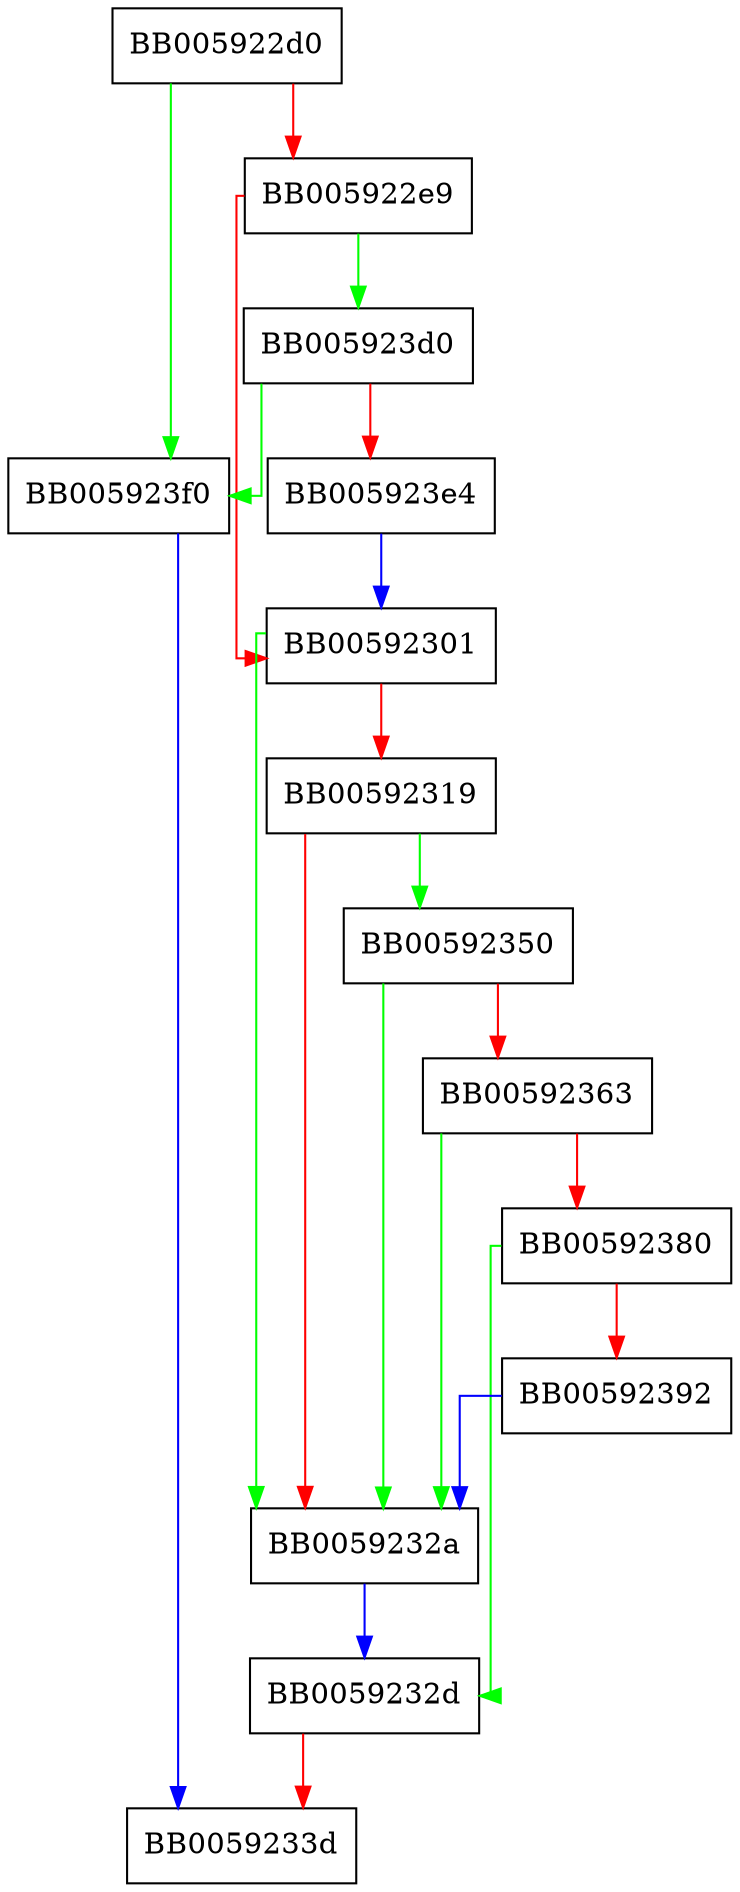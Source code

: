 digraph ossl_ec_GFp_mont_field_inv {
  node [shape="box"];
  graph [splines=ortho];
  BB005922d0 -> BB005923f0 [color="green"];
  BB005922d0 -> BB005922e9 [color="red"];
  BB005922e9 -> BB005923d0 [color="green"];
  BB005922e9 -> BB00592301 [color="red"];
  BB00592301 -> BB0059232a [color="green"];
  BB00592301 -> BB00592319 [color="red"];
  BB00592319 -> BB00592350 [color="green"];
  BB00592319 -> BB0059232a [color="red"];
  BB0059232a -> BB0059232d [color="blue"];
  BB0059232d -> BB0059233d [color="red"];
  BB00592350 -> BB0059232a [color="green"];
  BB00592350 -> BB00592363 [color="red"];
  BB00592363 -> BB0059232a [color="green"];
  BB00592363 -> BB00592380 [color="red"];
  BB00592380 -> BB0059232d [color="green"];
  BB00592380 -> BB00592392 [color="red"];
  BB00592392 -> BB0059232a [color="blue"];
  BB005923d0 -> BB005923f0 [color="green"];
  BB005923d0 -> BB005923e4 [color="red"];
  BB005923e4 -> BB00592301 [color="blue"];
  BB005923f0 -> BB0059233d [color="blue"];
}